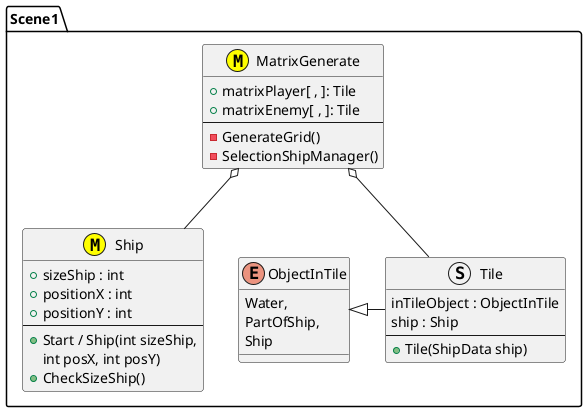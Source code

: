 ﻿@startuml
package Scene1{
'    class SelectionShipManager<<M, yellow>>
    class MatrixGenerate<<M, yellow>>{
        + matrixPlayer[ , ]: Tile
        + matrixEnemy[ , ]: Tile
        --
        - GenerateGrid()
        - SelectionShipManager()
    }
    enum ObjectInTile{
        Water,
        PartOfShip,
        Ship
    }
    struct Tile {
        inTileObject : ObjectInTile 
        ship : Ship
        --
        +Tile(ShipData ship)
    }
    class Ship <<M, yellow>>{
        +sizeShip : int
        +positionX : int
        +positionY : int
        ---
        +Start / Ship(int sizeShip, 
        int posX, int posY)
        + CheckSizeShip()
    }
    
    ObjectInTile <|- Tile
    MatrixGenerate o-- Tile
    MatrixGenerate o-- Ship
}
@enduml